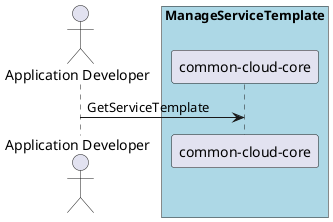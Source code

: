 @startuml
Actor "Application Developer" as A

box "ManageServiceTemplate" #lightblue
participant "common-cloud-core" as S
A -> S : GetServiceTemplate
end box

@enduml
